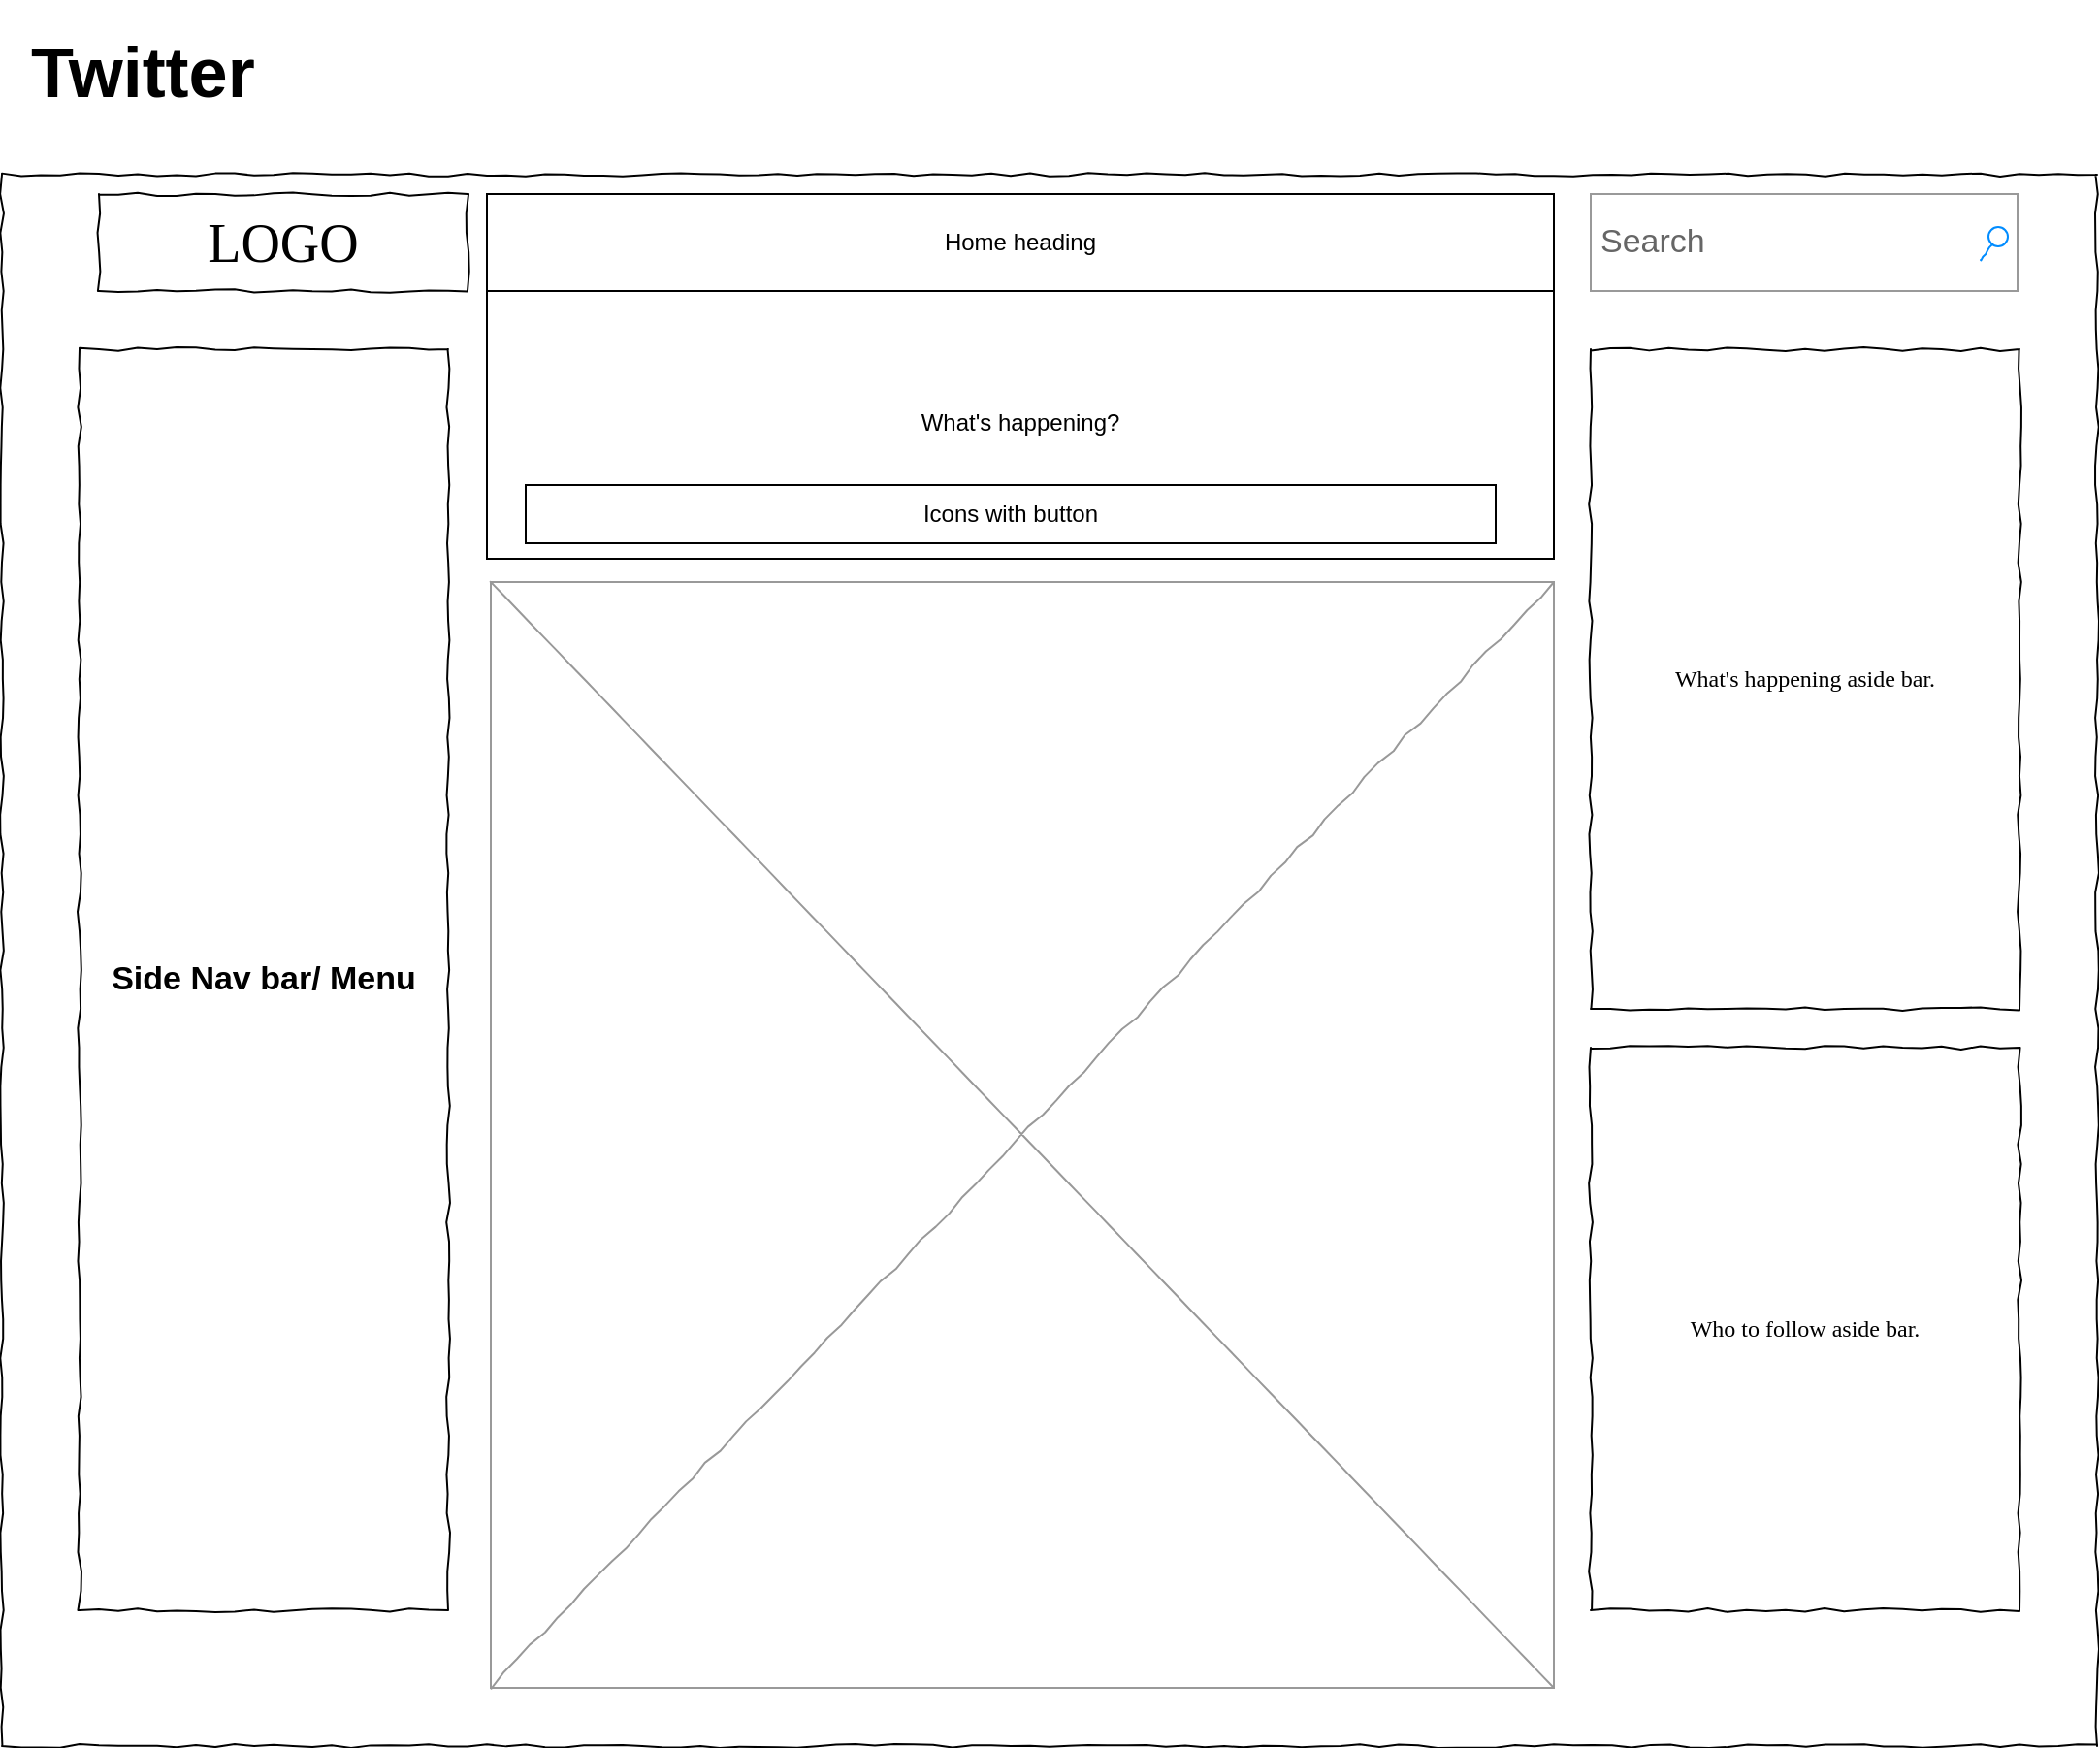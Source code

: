 <mxfile version="14.4.9" type="github" pages="2">
  <diagram name="Twitter" id="03018318-947c-dd8e-b7a3-06fadd420f32">
    <mxGraphModel dx="1038" dy="1398" grid="1" gridSize="10" guides="1" tooltips="1" connect="1" arrows="1" fold="1" page="1" pageScale="1" pageWidth="1100" pageHeight="850" background="#ffffff" math="0" shadow="0">
      <root>
        <mxCell id="0" />
        <mxCell id="1" parent="0" />
        <mxCell id="677b7b8949515195-1" value="" style="whiteSpace=wrap;html=1;rounded=0;shadow=0;labelBackgroundColor=none;strokeColor=#000000;strokeWidth=1;fillColor=none;fontFamily=Verdana;fontSize=12;fontColor=#000000;align=center;comic=1;" parent="1" vertex="1">
          <mxGeometry y="-10" width="1080" height="810" as="geometry" />
        </mxCell>
        <mxCell id="677b7b8949515195-2" value="LOGO" style="whiteSpace=wrap;html=1;rounded=0;shadow=0;labelBackgroundColor=none;strokeWidth=1;fontFamily=Verdana;fontSize=28;align=center;comic=1;" parent="1" vertex="1">
          <mxGeometry x="50" width="190" height="50" as="geometry" />
        </mxCell>
        <mxCell id="677b7b8949515195-3" value="Search" style="strokeWidth=1;shadow=0;dashed=0;align=center;html=1;shape=mxgraph.mockup.forms.searchBox;strokeColor=#999999;mainText=;strokeColor2=#008cff;fontColor=#666666;fontSize=17;align=left;spacingLeft=3;rounded=0;labelBackgroundColor=none;comic=1;" parent="1" vertex="1">
          <mxGeometry x="819" width="220" height="50" as="geometry" />
        </mxCell>
        <mxCell id="677b7b8949515195-8" value="&lt;b&gt;&lt;font style=&quot;font-size: 17px&quot;&gt;Side Nav bar/ Menu&lt;/font&gt;&lt;/b&gt;" style="whiteSpace=wrap;html=1;rounded=0;shadow=0;labelBackgroundColor=none;strokeWidth=1;fillColor=none;fontFamily=Helvetica;fontSize=12;align=center;comic=1;" parent="1" vertex="1">
          <mxGeometry x="40" y="80" width="190" height="650" as="geometry" />
        </mxCell>
        <mxCell id="677b7b8949515195-16" value="" style="verticalLabelPosition=bottom;shadow=0;dashed=0;align=center;html=1;verticalAlign=top;strokeWidth=1;shape=mxgraph.mockup.graphics.simpleIcon;strokeColor=#999999;rounded=0;labelBackgroundColor=none;fontFamily=Verdana;fontSize=14;fontColor=#000000;comic=1;" parent="1" vertex="1">
          <mxGeometry x="252" y="200" width="548" height="570" as="geometry" />
        </mxCell>
        <mxCell id="677b7b8949515195-25" value="What&#39;s happening aside bar." style="whiteSpace=wrap;html=1;rounded=0;shadow=0;labelBackgroundColor=none;strokeWidth=1;fillColor=none;fontFamily=Verdana;fontSize=12;align=center;comic=1;" parent="1" vertex="1">
          <mxGeometry x="819" y="80" width="221" height="340" as="geometry" />
        </mxCell>
        <mxCell id="677b7b8949515195-26" value="Who to follow aside bar." style="whiteSpace=wrap;html=1;rounded=0;shadow=0;labelBackgroundColor=none;strokeWidth=1;fillColor=none;fontFamily=Verdana;fontSize=12;align=center;comic=1;" parent="1" vertex="1">
          <mxGeometry x="819" y="440" width="221" height="290" as="geometry" />
        </mxCell>
        <mxCell id="BfkWd_Lkk3Fwh7lcmiUQ-1" value="What&#39;s happening?" style="rounded=0;whiteSpace=wrap;html=1;fontFamily=Helvetica;" parent="1" vertex="1">
          <mxGeometry x="250" y="48" width="550" height="140" as="geometry" />
        </mxCell>
        <mxCell id="BfkWd_Lkk3Fwh7lcmiUQ-2" value="Icons with button" style="rounded=0;whiteSpace=wrap;html=1;fontFamily=Helvetica;" parent="1" vertex="1">
          <mxGeometry x="270" y="150" width="500" height="30" as="geometry" />
        </mxCell>
        <mxCell id="BfkWd_Lkk3Fwh7lcmiUQ-3" value="Home heading" style="rounded=0;whiteSpace=wrap;html=1;fontFamily=Helvetica;" parent="1" vertex="1">
          <mxGeometry x="250" width="550" height="50" as="geometry" />
        </mxCell>
        <mxCell id="BfkWd_Lkk3Fwh7lcmiUQ-6" value="&lt;h1&gt;&lt;font style=&quot;font-size: 36px&quot;&gt;Twitter&lt;/font&gt;&lt;/h1&gt;" style="text;html=1;strokeColor=none;fillColor=none;spacing=5;spacingTop=-20;whiteSpace=wrap;overflow=hidden;rounded=0;fontFamily=Helvetica;" parent="1" vertex="1">
          <mxGeometry x="10" y="-90" width="190" height="120" as="geometry" />
        </mxCell>
      </root>
    </mxGraphModel>
  </diagram>
  <diagram id="-IJRvlKpihYplsWnD22d" name="disney_hotstar">
    <mxGraphModel dx="1038" dy="1717" grid="1" gridSize="10" guides="1" tooltips="1" connect="1" arrows="1" fold="1" page="1" pageScale="1" pageWidth="827" pageHeight="1169" math="0" shadow="0">
      <root>
        <mxCell id="imJqKIsGH9w-xGum71Zf-0" />
        <mxCell id="imJqKIsGH9w-xGum71Zf-1" parent="imJqKIsGH9w-xGum71Zf-0" />
        <mxCell id="yPNjqiHEt0EfND1Wc9h1-11" value="" style="whiteSpace=wrap;html=1;rounded=0;shadow=0;labelBackgroundColor=none;strokeColor=#000000;strokeWidth=1;fillColor=none;fontFamily=Verdana;fontSize=12;fontColor=#000000;align=center;comic=1;" vertex="1" parent="imJqKIsGH9w-xGum71Zf-1">
          <mxGeometry x="10" width="1080" height="810" as="geometry" />
        </mxCell>
        <mxCell id="yPNjqiHEt0EfND1Wc9h1-12" value="LOGO" style="whiteSpace=wrap;html=1;rounded=0;shadow=0;labelBackgroundColor=none;strokeWidth=1;fontFamily=Verdana;fontSize=28;align=center;comic=1;" vertex="1" parent="imJqKIsGH9w-xGum71Zf-1">
          <mxGeometry x="80" y="30" width="140" height="30" as="geometry" />
        </mxCell>
        <mxCell id="yPNjqiHEt0EfND1Wc9h1-13" value="Search" style="strokeWidth=1;shadow=0;dashed=0;align=center;html=1;shape=mxgraph.mockup.forms.searchBox;strokeColor=#999999;mainText=;strokeColor2=#008cff;fontColor=#666666;fontSize=17;align=left;spacingLeft=3;rounded=0;labelBackgroundColor=none;comic=1;" vertex="1" parent="imJqKIsGH9w-xGum71Zf-1">
          <mxGeometry x="780" y="30" width="140" height="30" as="geometry" />
        </mxCell>
        <mxCell id="yPNjqiHEt0EfND1Wc9h1-15" value="" style="verticalLabelPosition=bottom;shadow=0;dashed=0;align=center;html=1;verticalAlign=top;strokeWidth=1;shape=mxgraph.mockup.graphics.simpleIcon;strokeColor=#999999;rounded=0;labelBackgroundColor=none;fontFamily=Verdana;fontSize=14;fontColor=#000000;comic=1;" vertex="1" parent="imJqKIsGH9w-xGum71Zf-1">
          <mxGeometry x="30" y="80" width="1040" height="320" as="geometry" />
        </mxCell>
        <mxCell id="yPNjqiHEt0EfND1Wc9h1-20" value="Menu Header" style="rounded=0;whiteSpace=wrap;html=1;fontFamily=Helvetica;" vertex="1" parent="imJqKIsGH9w-xGum71Zf-1">
          <mxGeometry x="230" y="30" width="540" height="30" as="geometry" />
        </mxCell>
        <mxCell id="yPNjqiHEt0EfND1Wc9h1-21" value="&lt;h1&gt;&lt;font style=&quot;font-size: 36px&quot;&gt;Disney+ Hotstar&lt;/font&gt;&lt;/h1&gt;" style="text;html=1;strokeColor=none;fillColor=none;spacing=5;spacingTop=-20;whiteSpace=wrap;overflow=hidden;rounded=0;fontFamily=Helvetica;" vertex="1" parent="imJqKIsGH9w-xGum71Zf-1">
          <mxGeometry x="10" y="-80" width="300" height="120" as="geometry" />
        </mxCell>
        <mxCell id="yPNjqiHEt0EfND1Wc9h1-22" value="sub. button" style="rounded=0;whiteSpace=wrap;html=1;fontFamily=Helvetica;fontSize=13;" vertex="1" parent="imJqKIsGH9w-xGum71Zf-1">
          <mxGeometry x="930" y="30" width="90" height="30" as="geometry" />
        </mxCell>
        <mxCell id="yPNjqiHEt0EfND1Wc9h1-23" value="LOGIN" style="text;html=1;strokeColor=none;fillColor=none;align=center;verticalAlign=middle;whiteSpace=wrap;rounded=0;fontFamily=Helvetica;fontSize=13;" vertex="1" parent="imJqKIsGH9w-xGum71Zf-1">
          <mxGeometry x="1030" y="30" width="40" height="30" as="geometry" />
        </mxCell>
        <mxCell id="yPNjqiHEt0EfND1Wc9h1-24" value="Heading" style="text;html=1;strokeColor=none;fillColor=none;align=center;verticalAlign=middle;whiteSpace=wrap;rounded=0;fontFamily=Helvetica;fontSize=20;fontStyle=1" vertex="1" parent="imJqKIsGH9w-xGum71Zf-1">
          <mxGeometry x="25" y="410" width="110" height="60" as="geometry" />
        </mxCell>
        <mxCell id="yPNjqiHEt0EfND1Wc9h1-26" value="" style="whiteSpace=wrap;html=1;aspect=fixed;fontFamily=Helvetica;fontSize=13;" vertex="1" parent="imJqKIsGH9w-xGum71Zf-1">
          <mxGeometry x="42" y="480" width="80" height="80" as="geometry" />
        </mxCell>
        <mxCell id="yPNjqiHEt0EfND1Wc9h1-27" value="" style="whiteSpace=wrap;html=1;aspect=fixed;fontFamily=Helvetica;fontSize=13;" vertex="1" parent="imJqKIsGH9w-xGum71Zf-1">
          <mxGeometry x="150" y="480" width="80" height="80" as="geometry" />
        </mxCell>
        <mxCell id="yPNjqiHEt0EfND1Wc9h1-28" value="" style="whiteSpace=wrap;html=1;aspect=fixed;fontFamily=Helvetica;fontSize=13;" vertex="1" parent="imJqKIsGH9w-xGum71Zf-1">
          <mxGeometry x="260" y="480" width="80" height="80" as="geometry" />
        </mxCell>
        <mxCell id="yPNjqiHEt0EfND1Wc9h1-29" value="" style="whiteSpace=wrap;html=1;aspect=fixed;fontFamily=Helvetica;fontSize=13;" vertex="1" parent="imJqKIsGH9w-xGum71Zf-1">
          <mxGeometry x="370" y="480" width="80" height="80" as="geometry" />
        </mxCell>
        <mxCell id="yPNjqiHEt0EfND1Wc9h1-30" value="" style="whiteSpace=wrap;html=1;aspect=fixed;fontFamily=Helvetica;fontSize=13;" vertex="1" parent="imJqKIsGH9w-xGum71Zf-1">
          <mxGeometry x="480" y="480" width="80" height="80" as="geometry" />
        </mxCell>
        <mxCell id="yPNjqiHEt0EfND1Wc9h1-31" value="" style="whiteSpace=wrap;html=1;aspect=fixed;fontFamily=Helvetica;fontSize=13;" vertex="1" parent="imJqKIsGH9w-xGum71Zf-1">
          <mxGeometry x="590" y="480" width="80" height="80" as="geometry" />
        </mxCell>
        <mxCell id="yPNjqiHEt0EfND1Wc9h1-32" value="" style="whiteSpace=wrap;html=1;aspect=fixed;fontFamily=Helvetica;fontSize=13;" vertex="1" parent="imJqKIsGH9w-xGum71Zf-1">
          <mxGeometry x="700" y="480" width="80" height="80" as="geometry" />
        </mxCell>
        <mxCell id="yPNjqiHEt0EfND1Wc9h1-33" value="" style="whiteSpace=wrap;html=1;aspect=fixed;fontFamily=Helvetica;fontSize=13;" vertex="1" parent="imJqKIsGH9w-xGum71Zf-1">
          <mxGeometry x="810" y="480" width="80" height="80" as="geometry" />
        </mxCell>
        <mxCell id="yPNjqiHEt0EfND1Wc9h1-34" value="" style="whiteSpace=wrap;html=1;aspect=fixed;fontFamily=Helvetica;fontSize=13;" vertex="1" parent="imJqKIsGH9w-xGum71Zf-1">
          <mxGeometry x="920" y="480" width="80" height="80" as="geometry" />
        </mxCell>
        <mxCell id="yPNjqiHEt0EfND1Wc9h1-36" value="" style="rounded=0;whiteSpace=wrap;html=1;fontFamily=Helvetica;fontSize=13;" vertex="1" parent="imJqKIsGH9w-xGum71Zf-1">
          <mxGeometry x="1030" y="480" width="60" height="80" as="geometry" />
        </mxCell>
        <mxCell id="yPNjqiHEt0EfND1Wc9h1-37" value="Heading" style="text;html=1;strokeColor=none;fillColor=none;align=center;verticalAlign=middle;whiteSpace=wrap;rounded=0;fontFamily=Helvetica;fontSize=20;fontStyle=1" vertex="1" parent="imJqKIsGH9w-xGum71Zf-1">
          <mxGeometry x="30" y="560" width="110" height="60" as="geometry" />
        </mxCell>
        <mxCell id="yPNjqiHEt0EfND1Wc9h1-38" value="" style="whiteSpace=wrap;html=1;aspect=fixed;fontFamily=Helvetica;fontSize=13;" vertex="1" parent="imJqKIsGH9w-xGum71Zf-1">
          <mxGeometry x="40" y="630" width="80" height="80" as="geometry" />
        </mxCell>
        <mxCell id="yPNjqiHEt0EfND1Wc9h1-39" value="" style="whiteSpace=wrap;html=1;aspect=fixed;fontFamily=Helvetica;fontSize=13;" vertex="1" parent="imJqKIsGH9w-xGum71Zf-1">
          <mxGeometry x="150" y="630" width="80" height="80" as="geometry" />
        </mxCell>
        <mxCell id="yPNjqiHEt0EfND1Wc9h1-40" value="" style="whiteSpace=wrap;html=1;aspect=fixed;fontFamily=Helvetica;fontSize=13;" vertex="1" parent="imJqKIsGH9w-xGum71Zf-1">
          <mxGeometry x="260" y="630" width="80" height="80" as="geometry" />
        </mxCell>
        <mxCell id="yPNjqiHEt0EfND1Wc9h1-41" value="" style="whiteSpace=wrap;html=1;aspect=fixed;fontFamily=Helvetica;fontSize=13;" vertex="1" parent="imJqKIsGH9w-xGum71Zf-1">
          <mxGeometry x="370" y="630" width="80" height="80" as="geometry" />
        </mxCell>
        <mxCell id="yPNjqiHEt0EfND1Wc9h1-42" value="" style="whiteSpace=wrap;html=1;aspect=fixed;fontFamily=Helvetica;fontSize=13;" vertex="1" parent="imJqKIsGH9w-xGum71Zf-1">
          <mxGeometry x="480" y="630" width="80" height="80" as="geometry" />
        </mxCell>
        <mxCell id="yPNjqiHEt0EfND1Wc9h1-43" value="" style="whiteSpace=wrap;html=1;aspect=fixed;fontFamily=Helvetica;fontSize=13;" vertex="1" parent="imJqKIsGH9w-xGum71Zf-1">
          <mxGeometry x="590" y="630" width="80" height="80" as="geometry" />
        </mxCell>
        <mxCell id="yPNjqiHEt0EfND1Wc9h1-44" value="" style="whiteSpace=wrap;html=1;aspect=fixed;fontFamily=Helvetica;fontSize=13;" vertex="1" parent="imJqKIsGH9w-xGum71Zf-1">
          <mxGeometry x="700" y="630" width="80" height="80" as="geometry" />
        </mxCell>
        <mxCell id="yPNjqiHEt0EfND1Wc9h1-45" value="" style="whiteSpace=wrap;html=1;aspect=fixed;fontFamily=Helvetica;fontSize=13;" vertex="1" parent="imJqKIsGH9w-xGum71Zf-1">
          <mxGeometry x="810" y="630" width="80" height="80" as="geometry" />
        </mxCell>
        <mxCell id="yPNjqiHEt0EfND1Wc9h1-46" value="" style="whiteSpace=wrap;html=1;aspect=fixed;fontFamily=Helvetica;fontSize=13;" vertex="1" parent="imJqKIsGH9w-xGum71Zf-1">
          <mxGeometry x="920" y="630" width="80" height="80" as="geometry" />
        </mxCell>
        <mxCell id="yPNjqiHEt0EfND1Wc9h1-48" value="" style="rounded=0;whiteSpace=wrap;html=1;fontFamily=Helvetica;fontSize=13;" vertex="1" parent="imJqKIsGH9w-xGum71Zf-1">
          <mxGeometry x="1030" y="630" width="60" height="80" as="geometry" />
        </mxCell>
        <mxCell id="yPNjqiHEt0EfND1Wc9h1-49" value="&lt;b&gt;Footer&lt;/b&gt;" style="rounded=0;whiteSpace=wrap;html=1;fontFamily=Helvetica;fontSize=20;" vertex="1" parent="imJqKIsGH9w-xGum71Zf-1">
          <mxGeometry x="10" y="750" width="1080" height="60" as="geometry" />
        </mxCell>
        <mxCell id="GnNwnT1AN7vSRnyGcCXT-6" value="" style="whiteSpace=wrap;html=1;aspect=fixed;fontFamily=Helvetica;fontSize=20;" vertex="1" parent="imJqKIsGH9w-xGum71Zf-1">
          <mxGeometry x="30" y="30" width="30" height="30" as="geometry" />
        </mxCell>
      </root>
    </mxGraphModel>
  </diagram>
</mxfile>
